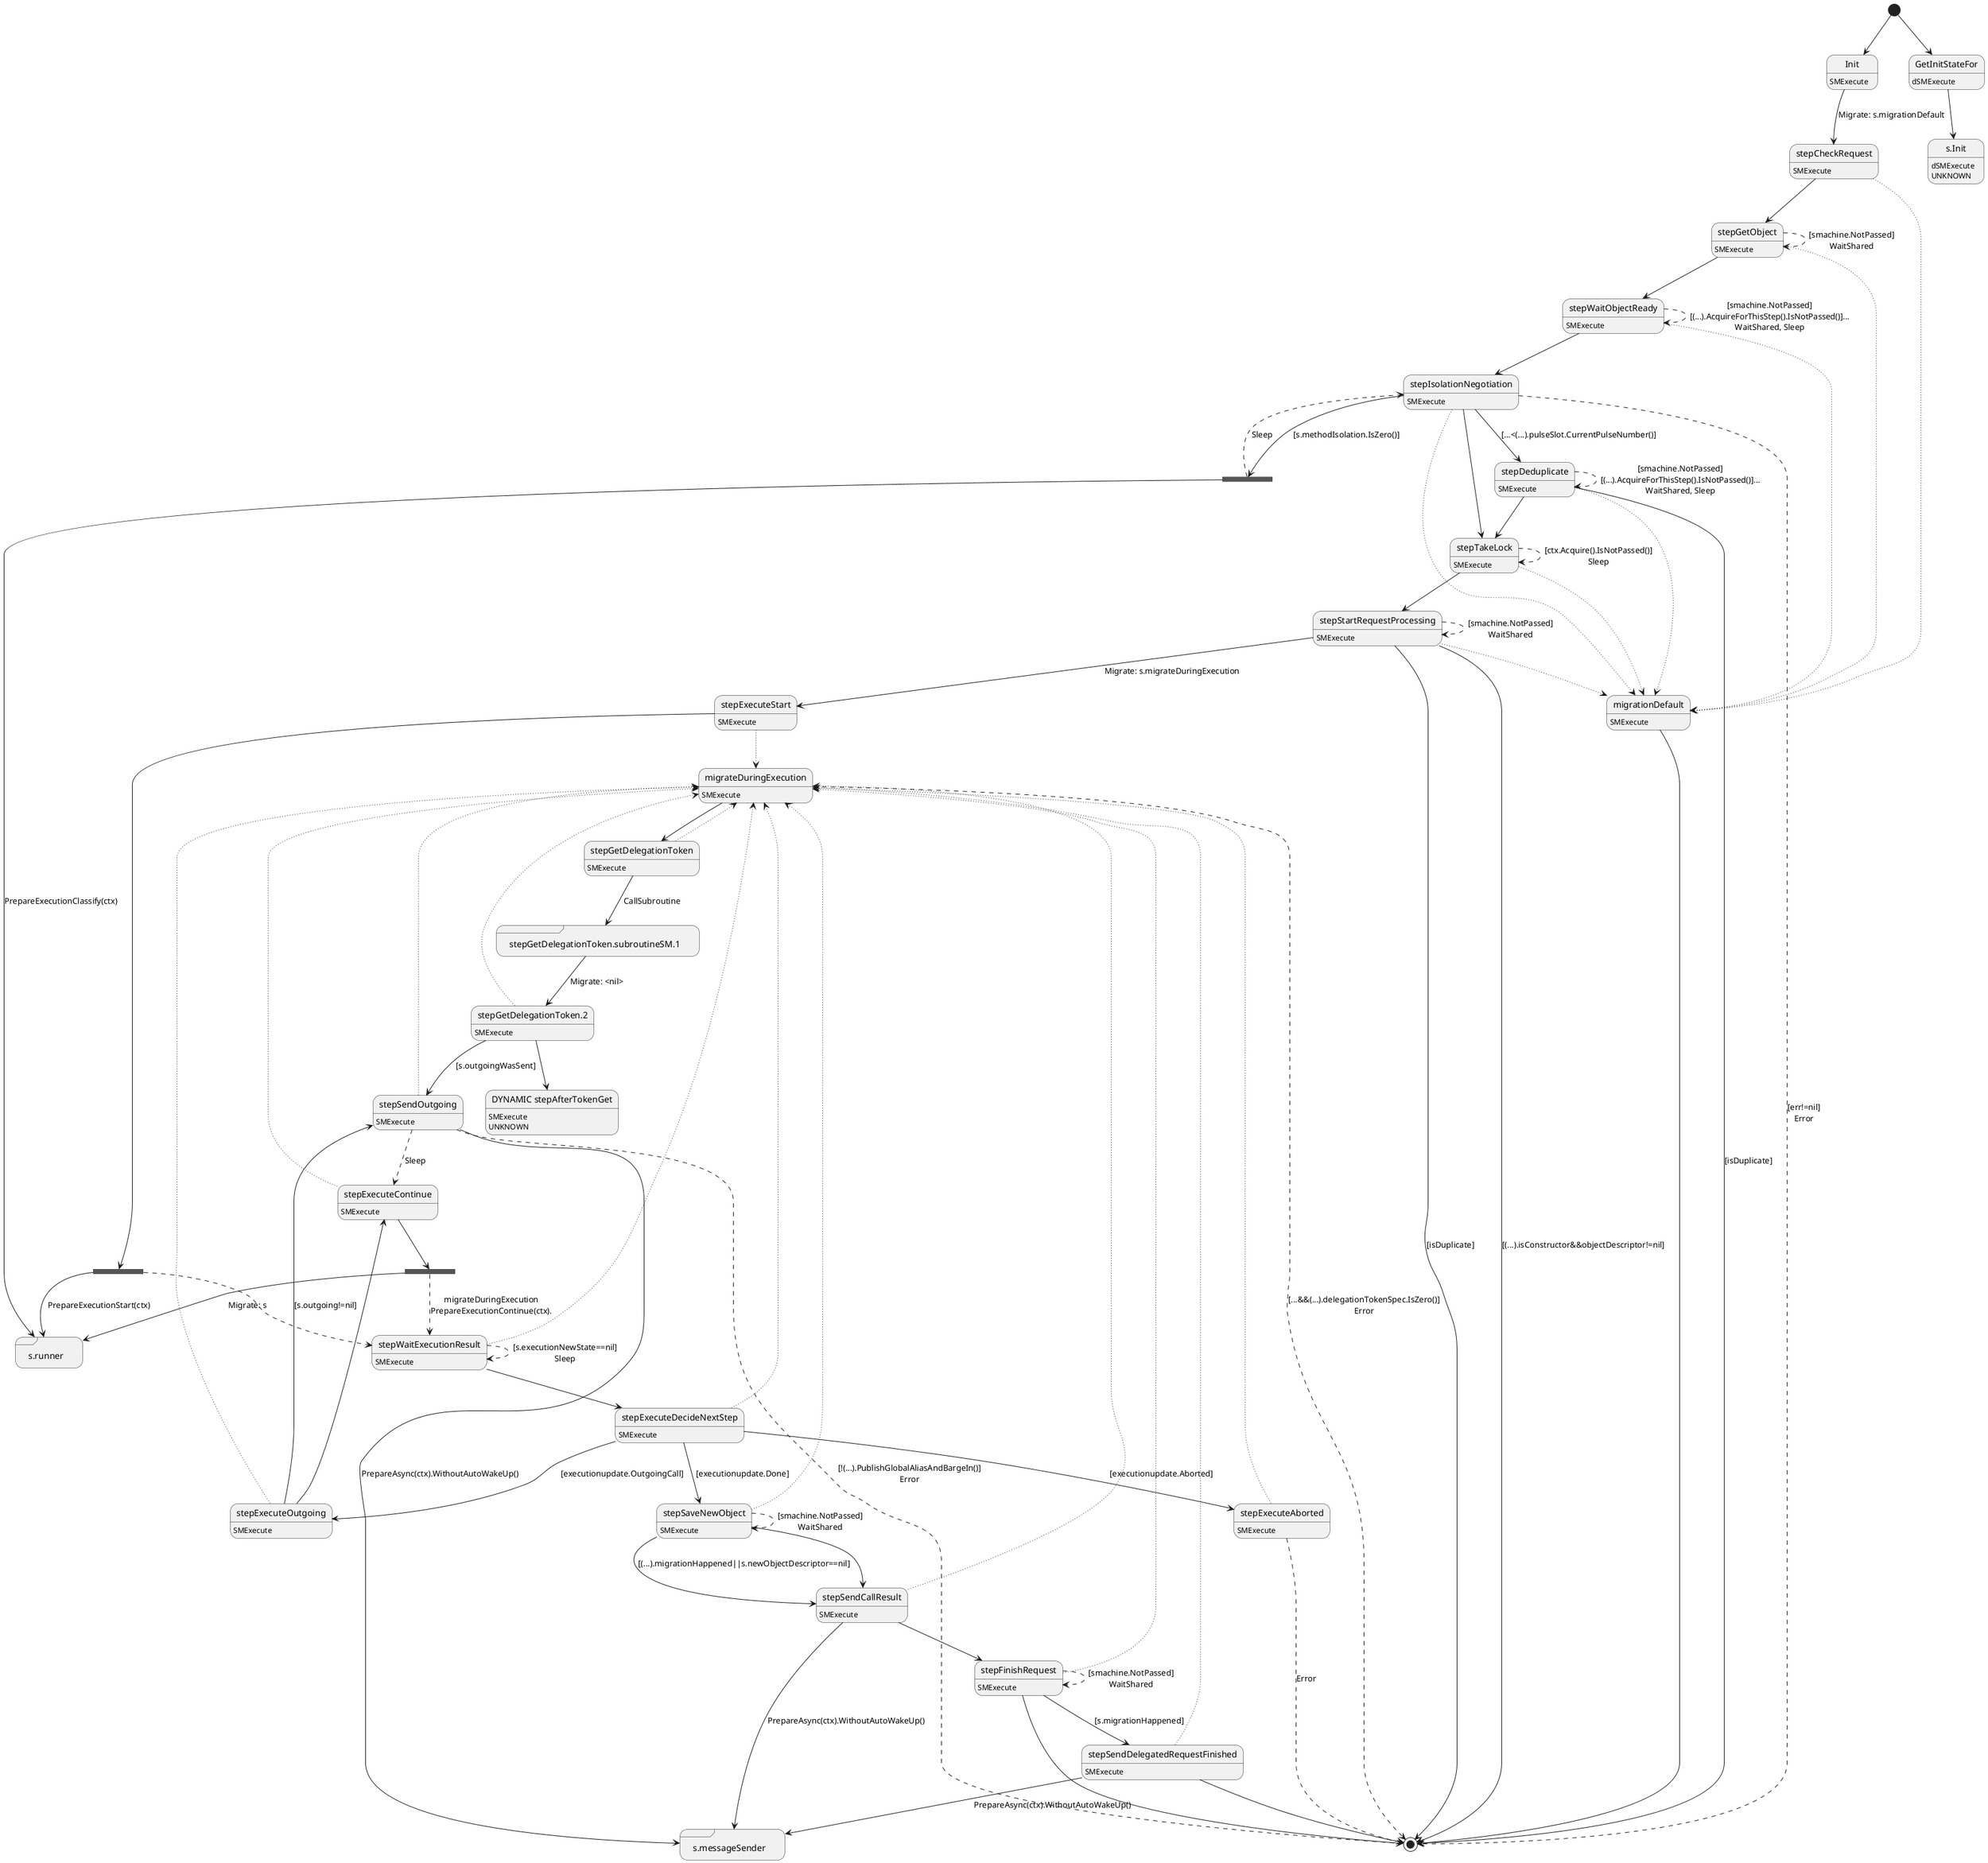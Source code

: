 @startuml
state "Init" as T01_S002
T01_S002 : SMExecute
[*] --> T01_S002
T01_S002 --> T01_S003 : Migrate: s.migrationDefault
state "migrateDuringExecution" as T01_S011
T01_S011 : SMExecute
T01_S011 --[dashed]> [*] : [...&&(...).delegationTokenSpec.IsZero()]\nError
T01_S011 --> T01_S012
state "migrationDefault" as T01_S001
T01_S001 : SMExecute
T01_S001 --> [*]
state "s.messageSender" as T01_S021 <<sdlreceive>>
T01_S021 : DUPLICATE
state "s.runner" as T01_S007 <<sdlreceive>>
T01_S007 : DUPLICATE
state "stepCheckRequest" as T01_S003
T01_S003 : SMExecute
T01_S003 --[dotted]> T01_S001
T01_S003 --> T01_S004
state "stepDeduplicate" as T01_S008
T01_S008 : SMExecute
T01_S008 --[dotted]> T01_S001
T01_S008 --[dashed]> T01_S008 : [smachine.NotPassed]\n[(...).AcquireForThisStep().IsNotPassed()]...\nWaitShared, Sleep
T01_S008 --> [*] : [isDuplicate]
T01_S008 --> T01_S009
state "stepExecuteAborted" as T01_S018
T01_S018 : SMExecute
T01_S018 --[dotted]> T01_S011
T01_S018 --[dashed]> [*] : Error
state "stepExecuteContinue" as T01_S022
T01_S022 : SMExecute
T01_S022 --[dotted]> T01_S011
state T01_U001 <<fork>>
T01_S022 --> T01_U001
T01_U001 --> T01_S007 : Migrate: s
T01_U001 --[dashed]> T01_S016 : migrateDuringExecution\nPrepareExecutionContinue(ctx).
state "stepExecuteDecideNextStep" as T01_S017
T01_S017 : SMExecute
T01_S017 --[dotted]> T01_S011
T01_S017 --> T01_S023 : [executionupdate.Done]
T01_S017 --> T01_S018 : [executionupdate.Aborted]
T01_S017 --> T01_S019 : [executionupdate.OutgoingCall]
state "stepExecuteOutgoing" as T01_S019
T01_S019 : SMExecute
T01_S019 --[dotted]> T01_S011
T01_S019 --> T01_S020 : [s.outgoing!=nil]
T01_S019 --> T01_S022
state "stepExecuteStart" as T01_S015
T01_S015 : SMExecute
T01_S015 --[dotted]> T01_S011
state T01_U002 <<fork>>
T01_S015 --> T01_U002
T01_U002 --> T01_S007 : PrepareExecutionStart(ctx)
T01_U002 --[dashed]> T01_S016
state "stepFinishRequest" as T01_S026
T01_S026 : SMExecute
T01_S026 --[dotted]> T01_S011
T01_S026 --> T01_S024 : [s.migrationHappened]
T01_S026 --[dashed]> T01_S026 : [smachine.NotPassed]\nWaitShared
T01_S026 --> [*]
state "stepGetDelegationToken" as T01_S012
T01_S012 : SMExecute
T01_S012 --[dotted]> T01_S011
T01_S012 --> T01_S013 : CallSubroutine
state "stepGetDelegationToken.2" as T01_S014
T01_S014 : SMExecute
T01_S014 --[dotted]> T01_S011
T01_S014 --> T01_S020 : [s.outgoingWasSent]
state "DYNAMIC stepAfterTokenGet" as T01_U003
T01_U003 : SMExecute
T01_U003 : UNKNOWN 
T01_S014 --> T01_U003
state "stepGetDelegationToken.subroutineSM.1" as T01_S013 <<sdlreceive>>
T01_S013 --> T01_S014 : Migrate: <nil>
state "stepGetObject" as T01_S004
T01_S004 : SMExecute
T01_S004 --[dotted]> T01_S001
T01_S004 --[dashed]> T01_S004 : [smachine.NotPassed]\nWaitShared
T01_S004 --> T01_S005
state "stepIsolationNegotiation" as T01_S006
T01_S006 : SMExecute
T01_S006 --[dotted]> T01_S001
state T01_U004 <<fork>>
T01_S006 --> T01_U004 : [s.methodIsolation.IsZero()]
T01_U004 --> T01_S007 : PrepareExecutionClassify(ctx)
T01_U004 --[dashed]> T01_S006 : Sleep
T01_S006 --[dashed]> [*] : [err!=nil]\nError
T01_S006 --> T01_S008 : [...<(...).pulseSlot.CurrentPulseNumber()]
T01_S006 --> T01_S009
state "stepSaveNewObject" as T01_S023
T01_S023 : SMExecute
T01_S023 --[dotted]> T01_S011
T01_S023 --> T01_S025 : [(...).migrationHappened||s.newObjectDescriptor==nil]
T01_S023 --[dashed]> T01_S023 : [smachine.NotPassed]\nWaitShared
T01_S023 --> T01_S025
state "stepSendCallResult" as T01_S025
T01_S025 : SMExecute
T01_S025 --[dotted]> T01_S011
T01_S025 --> T01_S021 : PrepareAsync(ctx).WithoutAutoWakeUp()
T01_S025 --> T01_S026
state "stepSendDelegatedRequestFinished" as T01_S024
T01_S024 : SMExecute
T01_S024 --[dotted]> T01_S011
T01_S024 --> T01_S021 : PrepareAsync(ctx).WithoutAutoWakeUp()
T01_S024 --> [*]
state "stepSendOutgoing" as T01_S020
T01_S020 : SMExecute
T01_S020 --[dotted]> T01_S011
T01_S020 --[dashed]> [*] : [!(...).PublishGlobalAliasAndBargeIn()]\nError
T01_S020 --> T01_S021 : PrepareAsync(ctx).WithoutAutoWakeUp()
T01_S020 --[dashed]> T01_S022 : Sleep
state "stepStartRequestProcessing" as T01_S010
T01_S010 : SMExecute
T01_S010 --[dotted]> T01_S001
T01_S010 --[dashed]> T01_S010 : [smachine.NotPassed]\nWaitShared
T01_S010 --> [*] : [isDuplicate]
T01_S010 --> [*] : [(...).isConstructor&&objectDescriptor!=nil]
T01_S010 --> T01_S015 : Migrate: s.migrateDuringExecution
state "stepTakeLock" as T01_S009
T01_S009 : SMExecute
T01_S009 --[dotted]> T01_S001
T01_S009 --[dashed]> T01_S009 : [ctx.Acquire().IsNotPassed()]\nSleep
T01_S009 --> T01_S010
state "stepWaitExecutionResult" as T01_S016
T01_S016 : SMExecute
T01_S016 --[dotted]> T01_S011
T01_S016 --[dashed]> T01_S016 : [s.executionNewState==nil]\nSleep
T01_S016 --> T01_S017
state "stepWaitObjectReady" as T01_S005
T01_S005 : SMExecute
T01_S005 --[dotted]> T01_S001
T01_S005 --[dashed]> T01_S005 : [smachine.NotPassed]\n[(...).AcquireForThisStep().IsNotPassed()]...\nWaitShared, Sleep
T01_S005 --> T01_S006
state "GetInitStateFor" as T00_S001
T00_S001 : dSMExecute
[*] --> T00_S001
state "s.Init" as T00_U005
T00_U005 : dSMExecute
T00_U005 : UNKNOWN 
T00_S001 --> T00_U005
@enduml
